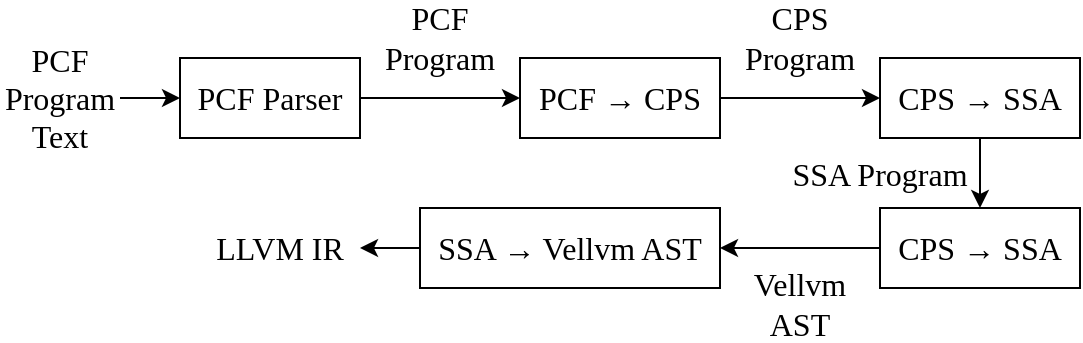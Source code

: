 <mxfile version="20.8.13" type="github">
  <diagram name="第 1 页" id="SK5onqbqt3w3e6Erg7ZF">
    <mxGraphModel dx="877" dy="535" grid="1" gridSize="10" guides="1" tooltips="1" connect="1" arrows="1" fold="1" page="1" pageScale="1" pageWidth="827" pageHeight="1169" math="0" shadow="0">
      <root>
        <mxCell id="0" />
        <mxCell id="1" parent="0" />
        <mxCell id="h27i9BGJYEJWcCs8Se6V-23" value="" style="edgeStyle=orthogonalEdgeStyle;rounded=0;orthogonalLoop=1;jettySize=auto;html=1;fontFamily=Times New Roman;fontSize=16;fontColor=#000000;" edge="1" parent="1" source="h27i9BGJYEJWcCs8Se6V-21" target="h27i9BGJYEJWcCs8Se6V-22">
          <mxGeometry relative="1" as="geometry" />
        </mxCell>
        <mxCell id="h27i9BGJYEJWcCs8Se6V-21" value="PCF Parser" style="rounded=0;whiteSpace=wrap;html=1;labelBackgroundColor=#ffffff;fontFamily=Times New Roman;fontSize=16;fontColor=#000000;" vertex="1" parent="1">
          <mxGeometry x="190" y="280" width="90" height="40" as="geometry" />
        </mxCell>
        <mxCell id="h27i9BGJYEJWcCs8Se6V-25" value="" style="edgeStyle=orthogonalEdgeStyle;rounded=0;orthogonalLoop=1;jettySize=auto;html=1;fontFamily=Times New Roman;fontSize=16;fontColor=#000000;" edge="1" parent="1" source="h27i9BGJYEJWcCs8Se6V-22" target="h27i9BGJYEJWcCs8Se6V-24">
          <mxGeometry relative="1" as="geometry" />
        </mxCell>
        <mxCell id="h27i9BGJYEJWcCs8Se6V-22" value="PCF&amp;nbsp;→ CPS" style="rounded=0;whiteSpace=wrap;html=1;labelBackgroundColor=#ffffff;fontFamily=Times New Roman;fontSize=16;fontColor=#000000;" vertex="1" parent="1">
          <mxGeometry x="360" y="280" width="100" height="40" as="geometry" />
        </mxCell>
        <mxCell id="h27i9BGJYEJWcCs8Se6V-28" value="" style="edgeStyle=orthogonalEdgeStyle;rounded=0;orthogonalLoop=1;jettySize=auto;html=1;fontFamily=Times New Roman;fontSize=16;fontColor=#000000;" edge="1" parent="1" source="h27i9BGJYEJWcCs8Se6V-24" target="h27i9BGJYEJWcCs8Se6V-27">
          <mxGeometry relative="1" as="geometry" />
        </mxCell>
        <mxCell id="h27i9BGJYEJWcCs8Se6V-24" value="CPS → SSA" style="rounded=0;whiteSpace=wrap;html=1;labelBackgroundColor=#ffffff;fontFamily=Times New Roman;fontSize=16;fontColor=#000000;" vertex="1" parent="1">
          <mxGeometry x="540" y="280" width="100" height="40" as="geometry" />
        </mxCell>
        <mxCell id="h27i9BGJYEJWcCs8Se6V-30" value="" style="edgeStyle=orthogonalEdgeStyle;rounded=0;orthogonalLoop=1;jettySize=auto;html=1;fontFamily=Times New Roman;fontSize=16;fontColor=#000000;" edge="1" parent="1" source="h27i9BGJYEJWcCs8Se6V-27" target="h27i9BGJYEJWcCs8Se6V-29">
          <mxGeometry relative="1" as="geometry" />
        </mxCell>
        <mxCell id="h27i9BGJYEJWcCs8Se6V-27" value="CPS → SSA" style="rounded=0;whiteSpace=wrap;html=1;labelBackgroundColor=#ffffff;fontFamily=Times New Roman;fontSize=16;fontColor=#000000;" vertex="1" parent="1">
          <mxGeometry x="540" y="355" width="100" height="40" as="geometry" />
        </mxCell>
        <mxCell id="h27i9BGJYEJWcCs8Se6V-36" value="" style="edgeStyle=orthogonalEdgeStyle;rounded=0;orthogonalLoop=1;jettySize=auto;html=1;fontFamily=Times New Roman;fontSize=16;fontColor=#000000;" edge="1" parent="1" source="h27i9BGJYEJWcCs8Se6V-29" target="h27i9BGJYEJWcCs8Se6V-35">
          <mxGeometry relative="1" as="geometry" />
        </mxCell>
        <mxCell id="h27i9BGJYEJWcCs8Se6V-29" value="SSA → Vellvm AST" style="rounded=0;whiteSpace=wrap;html=1;labelBackgroundColor=#ffffff;fontFamily=Times New Roman;fontSize=16;fontColor=#000000;" vertex="1" parent="1">
          <mxGeometry x="310" y="355" width="150" height="40" as="geometry" />
        </mxCell>
        <mxCell id="h27i9BGJYEJWcCs8Se6V-34" value="" style="edgeStyle=orthogonalEdgeStyle;rounded=0;orthogonalLoop=1;jettySize=auto;html=1;fontFamily=Times New Roman;fontSize=16;fontColor=#000000;" edge="1" parent="1" source="h27i9BGJYEJWcCs8Se6V-33" target="h27i9BGJYEJWcCs8Se6V-21">
          <mxGeometry relative="1" as="geometry" />
        </mxCell>
        <mxCell id="h27i9BGJYEJWcCs8Se6V-33" value="PCF Program Text" style="text;html=1;strokeColor=none;fillColor=none;align=center;verticalAlign=middle;whiteSpace=wrap;rounded=0;fontSize=16;fontFamily=Times New Roman;fontColor=#000000;" vertex="1" parent="1">
          <mxGeometry x="100" y="285" width="60" height="30" as="geometry" />
        </mxCell>
        <mxCell id="h27i9BGJYEJWcCs8Se6V-35" value="LLVM IR" style="text;html=1;strokeColor=none;fillColor=none;align=center;verticalAlign=middle;whiteSpace=wrap;rounded=0;fontSize=16;fontFamily=Times New Roman;fontColor=#000000;" vertex="1" parent="1">
          <mxGeometry x="200" y="360" width="80" height="30" as="geometry" />
        </mxCell>
        <mxCell id="h27i9BGJYEJWcCs8Se6V-37" value="PCF Program" style="text;html=1;strokeColor=none;fillColor=none;align=center;verticalAlign=middle;whiteSpace=wrap;rounded=0;fontSize=16;fontFamily=Times New Roman;fontColor=#000000;" vertex="1" parent="1">
          <mxGeometry x="290" y="255" width="60" height="30" as="geometry" />
        </mxCell>
        <mxCell id="h27i9BGJYEJWcCs8Se6V-38" value="CPS Program" style="text;html=1;strokeColor=none;fillColor=none;align=center;verticalAlign=middle;whiteSpace=wrap;rounded=0;fontSize=16;fontFamily=Times New Roman;fontColor=#000000;" vertex="1" parent="1">
          <mxGeometry x="470" y="262.5" width="60" height="15" as="geometry" />
        </mxCell>
        <mxCell id="h27i9BGJYEJWcCs8Se6V-39" value="SSA Program" style="text;html=1;strokeColor=none;fillColor=none;align=center;verticalAlign=middle;whiteSpace=wrap;rounded=0;fontSize=16;fontFamily=Times New Roman;fontColor=#000000;" vertex="1" parent="1">
          <mxGeometry x="490" y="330" width="100" height="15" as="geometry" />
        </mxCell>
        <mxCell id="h27i9BGJYEJWcCs8Se6V-40" value="Vellvm AST" style="text;html=1;strokeColor=none;fillColor=none;align=center;verticalAlign=middle;whiteSpace=wrap;rounded=0;fontSize=16;fontFamily=Times New Roman;fontColor=#000000;" vertex="1" parent="1">
          <mxGeometry x="460" y="395" width="80" height="15" as="geometry" />
        </mxCell>
      </root>
    </mxGraphModel>
  </diagram>
</mxfile>
